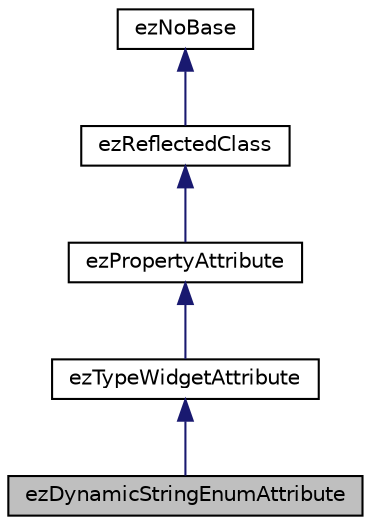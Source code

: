 digraph "ezDynamicStringEnumAttribute"
{
 // LATEX_PDF_SIZE
  edge [fontname="Helvetica",fontsize="10",labelfontname="Helvetica",labelfontsize="10"];
  node [fontname="Helvetica",fontsize="10",shape=record];
  Node1 [label="ezDynamicStringEnumAttribute",height=0.2,width=0.4,color="black", fillcolor="grey75", style="filled", fontcolor="black",tooltip="Can be used on string properties to display them as enums. The valid enum values and their names may ..."];
  Node2 -> Node1 [dir="back",color="midnightblue",fontsize="10",style="solid",fontname="Helvetica"];
  Node2 [label="ezTypeWidgetAttribute",height=0.2,width=0.4,color="black", fillcolor="white", style="filled",URL="$d2/df5/classez_type_widget_attribute.htm",tooltip="Derive from this class if you want to define an attribute that replaces the property type widget."];
  Node3 -> Node2 [dir="back",color="midnightblue",fontsize="10",style="solid",fontname="Helvetica"];
  Node3 [label="ezPropertyAttribute",height=0.2,width=0.4,color="black", fillcolor="white", style="filled",URL="$d7/d48/classez_property_attribute.htm",tooltip="Base class of all attributes can be used to decorate a RTTI property."];
  Node4 -> Node3 [dir="back",color="midnightblue",fontsize="10",style="solid",fontname="Helvetica"];
  Node4 [label="ezReflectedClass",height=0.2,width=0.4,color="black", fillcolor="white", style="filled",URL="$db/d45/classez_reflected_class.htm",tooltip="All classes that should be dynamically reflectable, need to be derived from this base class."];
  Node5 -> Node4 [dir="back",color="midnightblue",fontsize="10",style="solid",fontname="Helvetica"];
  Node5 [label="ezNoBase",height=0.2,width=0.4,color="black", fillcolor="white", style="filled",URL="$d4/d02/classez_no_base.htm",tooltip="Dummy type to pass to templates and macros that expect a base type for a class that has no base."];
}
